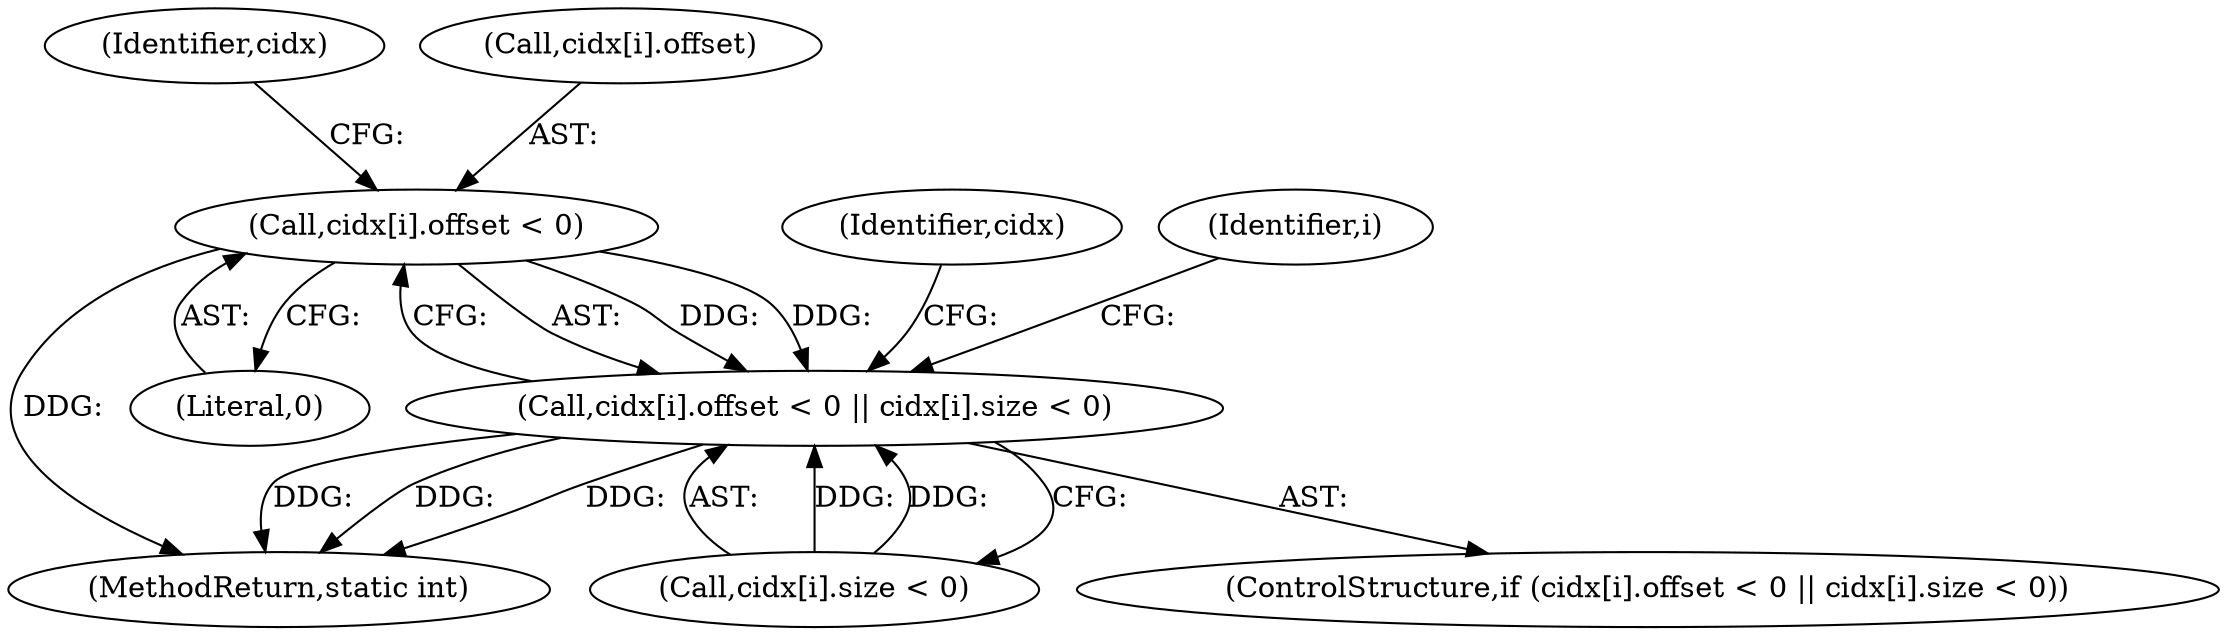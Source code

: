 digraph "0_php-src_7722455726bec8c53458a32851d2a87982cf0eac?w=1@array" {
"1000412" [label="(Call,cidx[i].offset < 0)"];
"1000411" [label="(Call,cidx[i].offset < 0 || cidx[i].size < 0)"];
"1000410" [label="(ControlStructure,if (cidx[i].offset < 0 || cidx[i].size < 0))"];
"1000412" [label="(Call,cidx[i].offset < 0)"];
"1000428" [label="(Identifier,cidx)"];
"1000378" [label="(Identifier,i)"];
"1000422" [label="(Identifier,cidx)"];
"1000413" [label="(Call,cidx[i].offset)"];
"1000418" [label="(Literal,0)"];
"1000442" [label="(MethodReturn,static int)"];
"1000419" [label="(Call,cidx[i].size < 0)"];
"1000411" [label="(Call,cidx[i].offset < 0 || cidx[i].size < 0)"];
"1000412" -> "1000411"  [label="AST: "];
"1000412" -> "1000418"  [label="CFG: "];
"1000413" -> "1000412"  [label="AST: "];
"1000418" -> "1000412"  [label="AST: "];
"1000422" -> "1000412"  [label="CFG: "];
"1000411" -> "1000412"  [label="CFG: "];
"1000412" -> "1000442"  [label="DDG: "];
"1000412" -> "1000411"  [label="DDG: "];
"1000412" -> "1000411"  [label="DDG: "];
"1000411" -> "1000410"  [label="AST: "];
"1000411" -> "1000419"  [label="CFG: "];
"1000419" -> "1000411"  [label="AST: "];
"1000428" -> "1000411"  [label="CFG: "];
"1000378" -> "1000411"  [label="CFG: "];
"1000411" -> "1000442"  [label="DDG: "];
"1000411" -> "1000442"  [label="DDG: "];
"1000411" -> "1000442"  [label="DDG: "];
"1000419" -> "1000411"  [label="DDG: "];
"1000419" -> "1000411"  [label="DDG: "];
}
